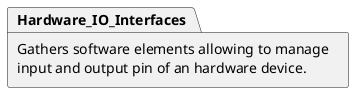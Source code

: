 @startuml

package Hardware_IO_Interfaces [
  Gathers software elements allowing to manage
  input and output pin of an hardware device.
]

@enduml